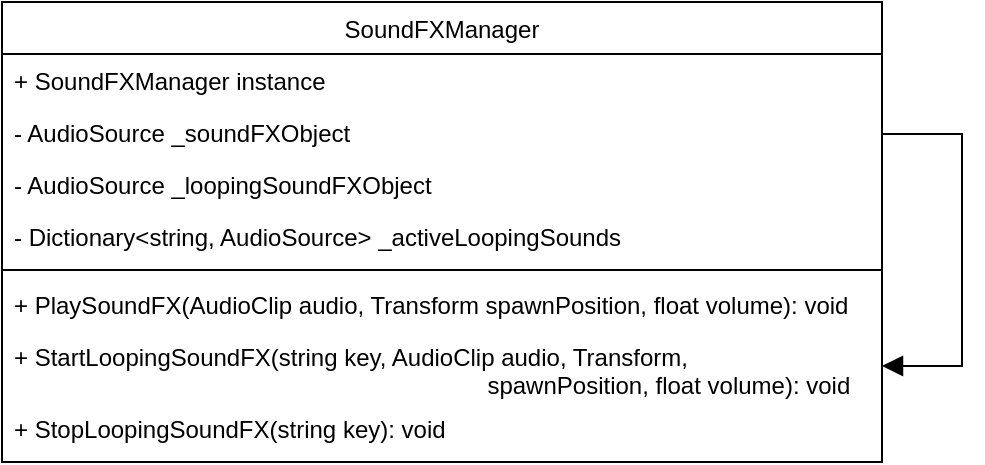 <mxfile version="26.1.1">
  <diagram id="C5RBs43oDa-KdzZeNtuy" name="Page-1">
    <mxGraphModel dx="223" dy="269" grid="1" gridSize="10" guides="1" tooltips="1" connect="1" arrows="1" fold="1" page="1" pageScale="1" pageWidth="827" pageHeight="1169" math="0" shadow="0">
      <root>
        <mxCell id="WIyWlLk6GJQsqaUBKTNV-0" />
        <mxCell id="WIyWlLk6GJQsqaUBKTNV-1" parent="WIyWlLk6GJQsqaUBKTNV-0" />
        <mxCell id="zkfFHV4jXpPFQw0GAbJ--17" value="SoundFXManager" style="swimlane;fontStyle=0;align=center;verticalAlign=top;childLayout=stackLayout;horizontal=1;startSize=26;horizontalStack=0;resizeParent=1;resizeLast=0;collapsible=1;marginBottom=0;rounded=0;shadow=0;strokeWidth=1;" parent="WIyWlLk6GJQsqaUBKTNV-1" vertex="1">
          <mxGeometry x="150" y="140" width="440" height="230" as="geometry">
            <mxRectangle x="550" y="140" width="160" height="26" as="alternateBounds" />
          </mxGeometry>
        </mxCell>
        <mxCell id="zkfFHV4jXpPFQw0GAbJ--18" value="+ SoundFXManager instance" style="text;align=left;verticalAlign=top;spacingLeft=4;spacingRight=4;overflow=hidden;rotatable=0;points=[[0,0.5],[1,0.5]];portConstraint=eastwest;" parent="zkfFHV4jXpPFQw0GAbJ--17" vertex="1">
          <mxGeometry y="26" width="440" height="26" as="geometry" />
        </mxCell>
        <mxCell id="jh-QhLnD89TM5ZpEDShi-0" value="- AudioSource _soundFXObject" style="text;align=left;verticalAlign=top;spacingLeft=4;spacingRight=4;overflow=hidden;rotatable=0;points=[[0,0.5],[1,0.5]];portConstraint=eastwest;" vertex="1" parent="zkfFHV4jXpPFQw0GAbJ--17">
          <mxGeometry y="52" width="440" height="26" as="geometry" />
        </mxCell>
        <mxCell id="jh-QhLnD89TM5ZpEDShi-1" value="- AudioSource _loopingSoundFXObject" style="text;align=left;verticalAlign=top;spacingLeft=4;spacingRight=4;overflow=hidden;rotatable=0;points=[[0,0.5],[1,0.5]];portConstraint=eastwest;" vertex="1" parent="zkfFHV4jXpPFQw0GAbJ--17">
          <mxGeometry y="78" width="440" height="26" as="geometry" />
        </mxCell>
        <mxCell id="jh-QhLnD89TM5ZpEDShi-2" value="- Dictionary&lt;string, AudioSource&gt; _activeLoopingSounds" style="text;align=left;verticalAlign=top;spacingLeft=4;spacingRight=4;overflow=hidden;rotatable=0;points=[[0,0.5],[1,0.5]];portConstraint=eastwest;" vertex="1" parent="zkfFHV4jXpPFQw0GAbJ--17">
          <mxGeometry y="104" width="440" height="26" as="geometry" />
        </mxCell>
        <mxCell id="zkfFHV4jXpPFQw0GAbJ--23" value="" style="line;html=1;strokeWidth=1;align=left;verticalAlign=middle;spacingTop=-1;spacingLeft=3;spacingRight=3;rotatable=0;labelPosition=right;points=[];portConstraint=eastwest;" parent="zkfFHV4jXpPFQw0GAbJ--17" vertex="1">
          <mxGeometry y="130" width="440" height="8" as="geometry" />
        </mxCell>
        <mxCell id="zkfFHV4jXpPFQw0GAbJ--24" value="+ PlaySoundFX(AudioClip audio, Transform spawnPosition, float volume): void" style="text;align=left;verticalAlign=top;spacingLeft=4;spacingRight=4;overflow=hidden;rotatable=0;points=[[0,0.5],[1,0.5]];portConstraint=eastwest;" parent="zkfFHV4jXpPFQw0GAbJ--17" vertex="1">
          <mxGeometry y="138" width="440" height="26" as="geometry" />
        </mxCell>
        <mxCell id="zkfFHV4jXpPFQw0GAbJ--25" value="+ StartLoopingSoundFX(string key, AudioClip audio, Transform, &#xa;                                                                       spawnPosition, float volume): void" style="text;align=left;verticalAlign=top;spacingLeft=4;spacingRight=4;overflow=hidden;rotatable=0;points=[[0,0.5],[1,0.5]];portConstraint=eastwest;" parent="zkfFHV4jXpPFQw0GAbJ--17" vertex="1">
          <mxGeometry y="164" width="440" height="36" as="geometry" />
        </mxCell>
        <mxCell id="e6jayCewdWY0nw_Xq_mA-6" value="" style="html=1;align=left;spacingLeft=2;endArrow=block;rounded=0;edgeStyle=orthogonalEdgeStyle;curved=0;rounded=0;fontSize=12;startSize=8;endSize=8;exitX=1;exitY=0.5;exitDx=0;exitDy=0;entryX=1;entryY=0.5;entryDx=0;entryDy=0;" parent="zkfFHV4jXpPFQw0GAbJ--17" edge="1" target="zkfFHV4jXpPFQw0GAbJ--25">
          <mxGeometry relative="1" as="geometry">
            <mxPoint x="440" y="66" as="sourcePoint" />
            <Array as="points">
              <mxPoint x="480" y="66" />
              <mxPoint x="480" y="182" />
            </Array>
            <mxPoint x="440" y="117.0" as="targetPoint" />
          </mxGeometry>
        </mxCell>
        <mxCell id="e6jayCewdWY0nw_Xq_mA-1" value="+ StopLoopingSoundFX(string key): void" style="text;align=left;verticalAlign=top;spacingLeft=4;spacingRight=4;overflow=hidden;rotatable=0;points=[[0,0.5],[1,0.5]];portConstraint=eastwest;" parent="zkfFHV4jXpPFQw0GAbJ--17" vertex="1">
          <mxGeometry y="200" width="440" height="26" as="geometry" />
        </mxCell>
      </root>
    </mxGraphModel>
  </diagram>
</mxfile>
